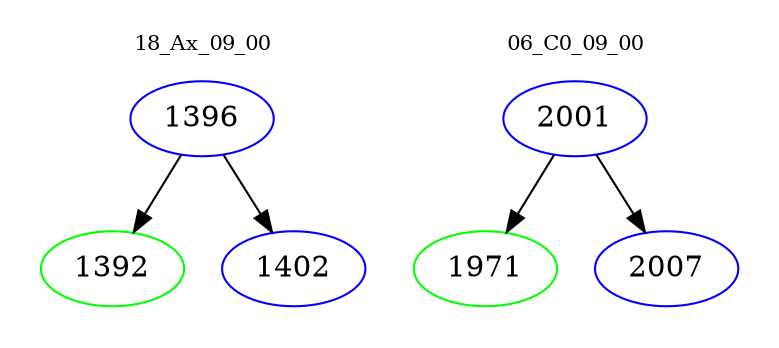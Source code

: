 digraph{
subgraph cluster_0 {
color = white
label = "18_Ax_09_00";
fontsize=10;
T0_1396 [label="1396", color="blue"]
T0_1396 -> T0_1392 [color="black"]
T0_1392 [label="1392", color="green"]
T0_1396 -> T0_1402 [color="black"]
T0_1402 [label="1402", color="blue"]
}
subgraph cluster_1 {
color = white
label = "06_C0_09_00";
fontsize=10;
T1_2001 [label="2001", color="blue"]
T1_2001 -> T1_1971 [color="black"]
T1_1971 [label="1971", color="green"]
T1_2001 -> T1_2007 [color="black"]
T1_2007 [label="2007", color="blue"]
}
}

